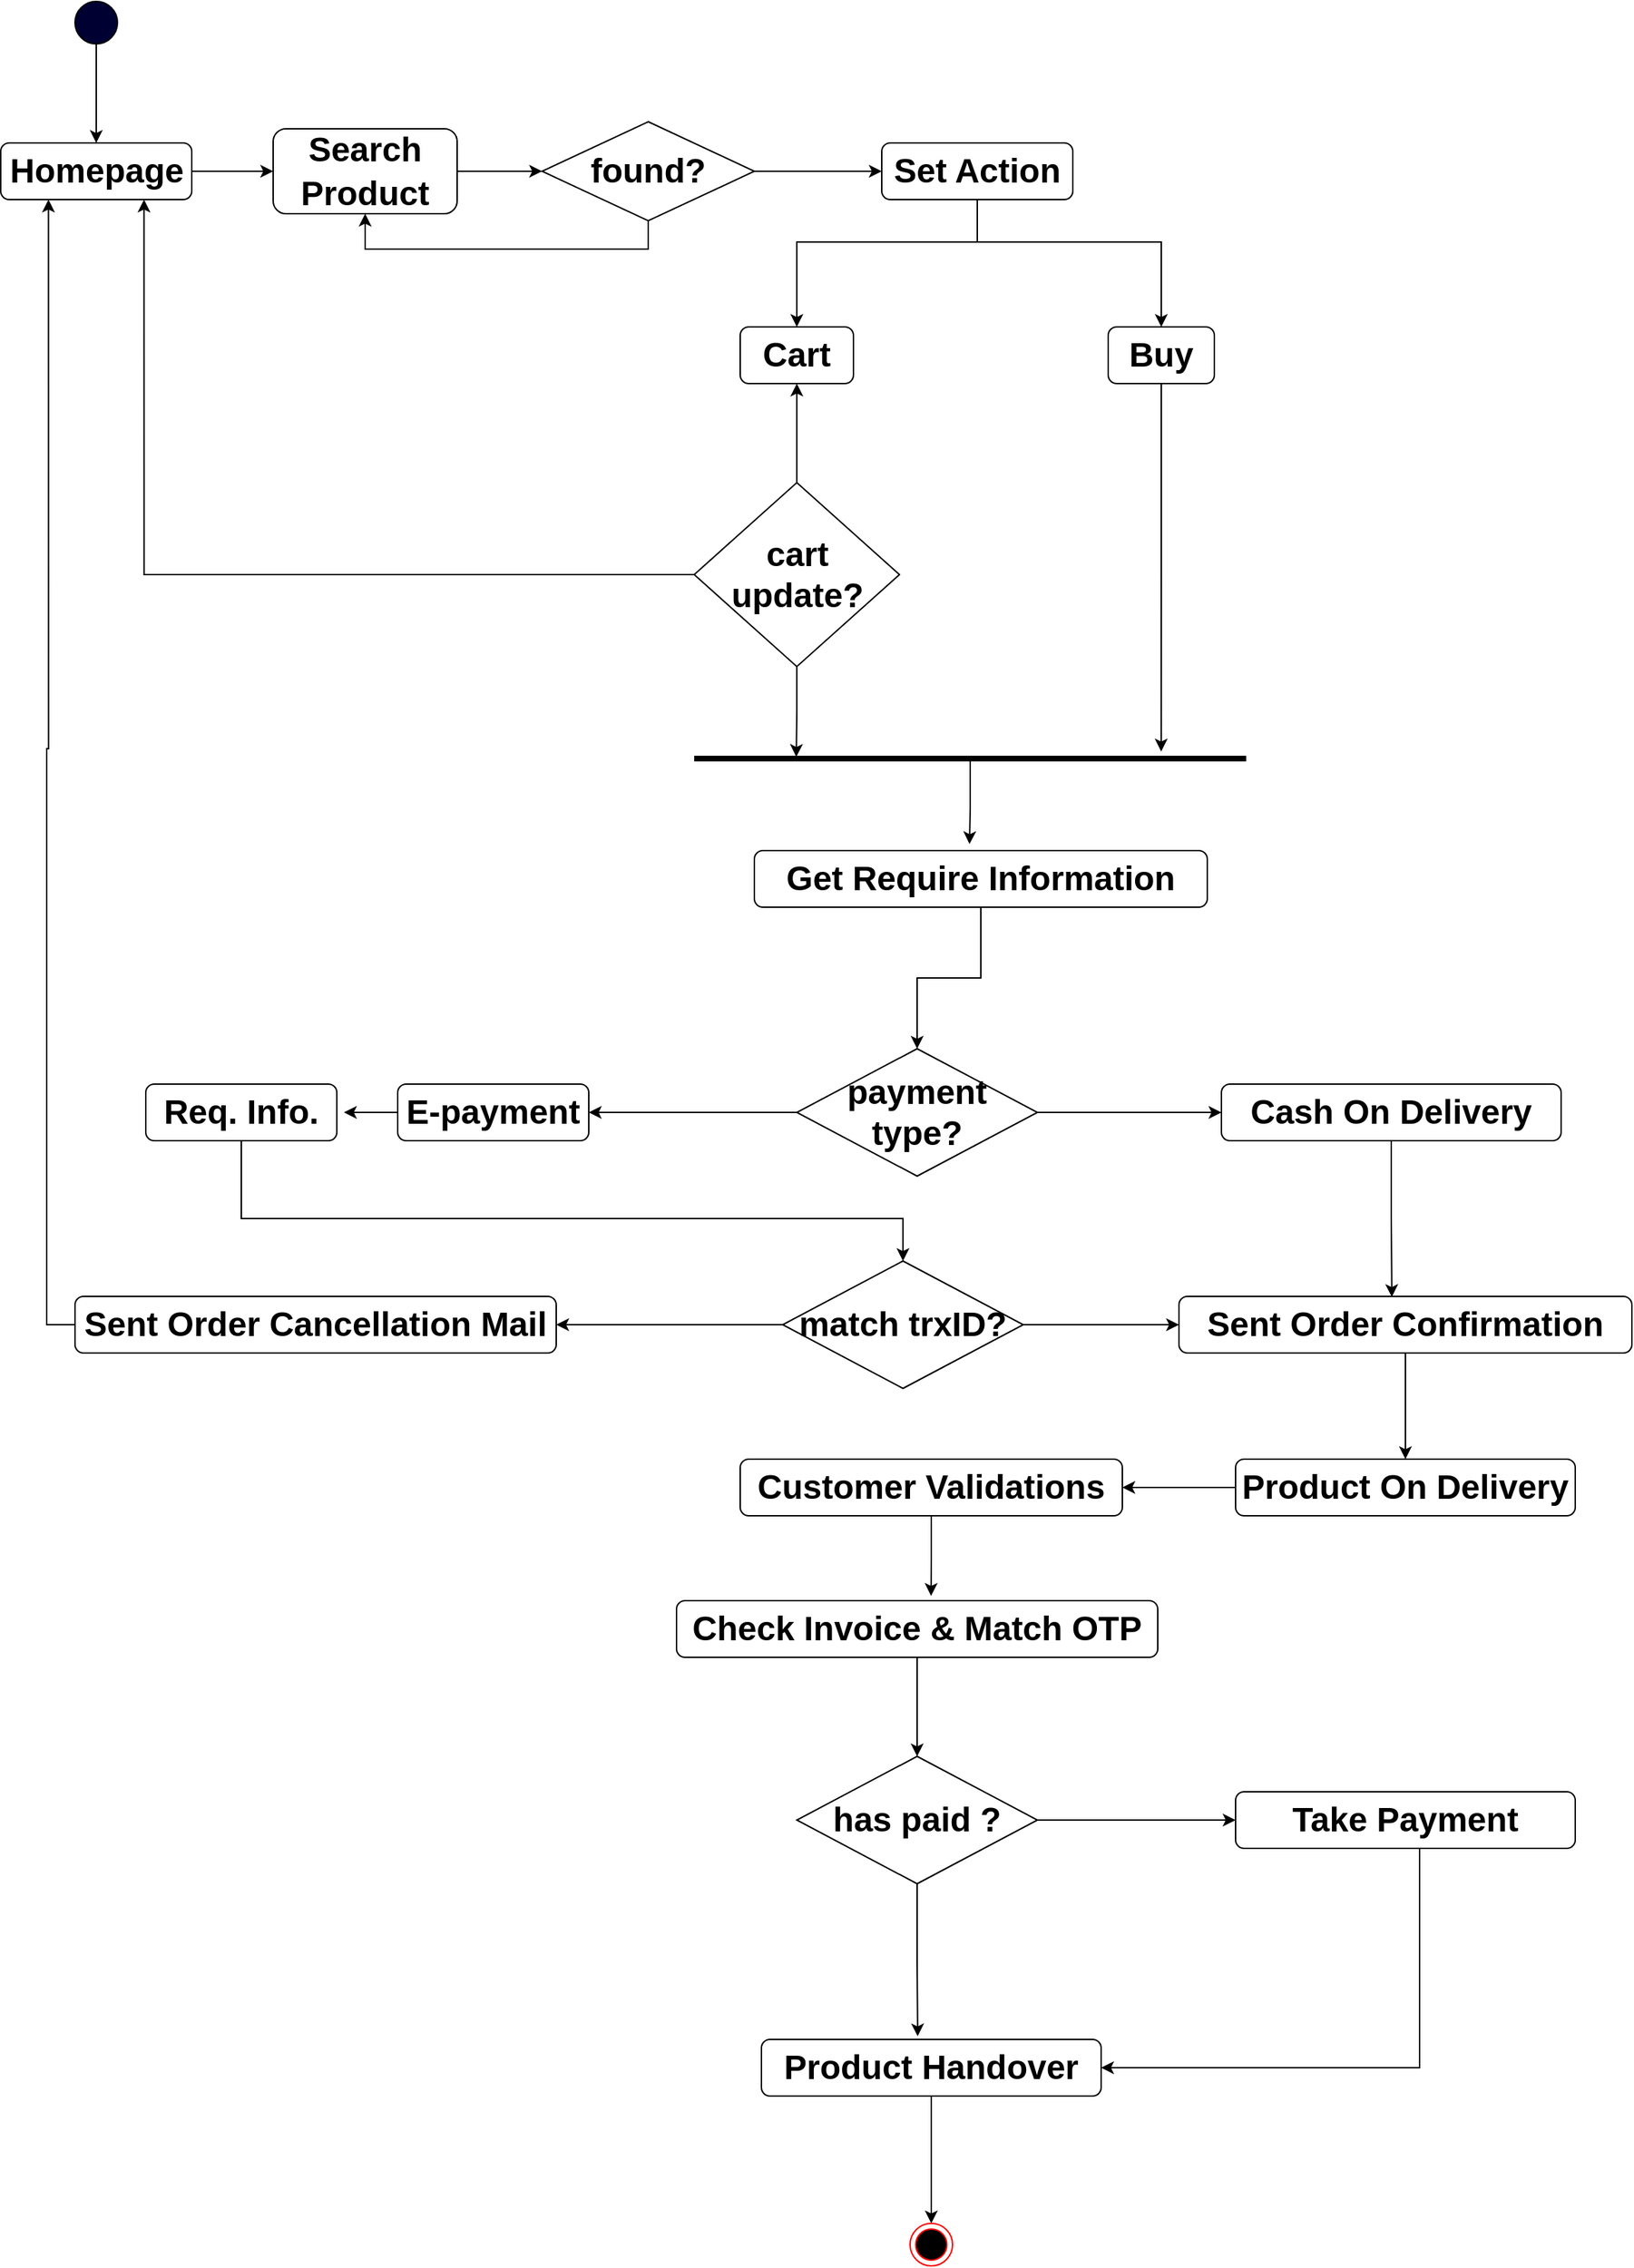<mxfile version="21.6.5" type="github">
  <diagram name="Page-1" id="u9zzReYskYPbnjBxVrct">
    <mxGraphModel dx="1050" dy="573" grid="1" gridSize="10" guides="1" tooltips="1" connect="1" arrows="1" fold="1" page="1" pageScale="1" pageWidth="850" pageHeight="1100" math="0" shadow="0">
      <root>
        <mxCell id="0" />
        <mxCell id="1" parent="0" />
        <mxCell id="ntjXVA0GMSHedG_WwRod-26" style="edgeStyle=orthogonalEdgeStyle;rounded=0;orthogonalLoop=1;jettySize=auto;html=1;entryX=0.5;entryY=0;entryDx=0;entryDy=0;" edge="1" parent="1" source="ntjXVA0GMSHedG_WwRod-1" target="ntjXVA0GMSHedG_WwRod-2">
          <mxGeometry relative="1" as="geometry" />
        </mxCell>
        <mxCell id="ntjXVA0GMSHedG_WwRod-1" value="" style="ellipse;whiteSpace=wrap;html=1;aspect=fixed;fillColor=#000033;" vertex="1" parent="1">
          <mxGeometry x="130" y="40" width="30" height="30" as="geometry" />
        </mxCell>
        <mxCell id="ntjXVA0GMSHedG_WwRod-27" style="edgeStyle=orthogonalEdgeStyle;rounded=0;orthogonalLoop=1;jettySize=auto;html=1;entryX=0;entryY=0.5;entryDx=0;entryDy=0;" edge="1" parent="1" source="ntjXVA0GMSHedG_WwRod-2" target="ntjXVA0GMSHedG_WwRod-4">
          <mxGeometry relative="1" as="geometry" />
        </mxCell>
        <mxCell id="ntjXVA0GMSHedG_WwRod-2" value="&lt;h1&gt;Homepage&lt;/h1&gt;" style="rounded=1;whiteSpace=wrap;html=1;" vertex="1" parent="1">
          <mxGeometry x="77.5" y="140" width="135" height="40" as="geometry" />
        </mxCell>
        <mxCell id="ntjXVA0GMSHedG_WwRod-28" style="edgeStyle=orthogonalEdgeStyle;rounded=0;orthogonalLoop=1;jettySize=auto;html=1;entryX=0;entryY=0.5;entryDx=0;entryDy=0;" edge="1" parent="1" source="ntjXVA0GMSHedG_WwRod-4" target="ntjXVA0GMSHedG_WwRod-5">
          <mxGeometry relative="1" as="geometry" />
        </mxCell>
        <mxCell id="ntjXVA0GMSHedG_WwRod-4" value="&lt;h1 style=&quot;line-height: 60%;&quot;&gt;Search&lt;/h1&gt;&lt;h1 style=&quot;line-height: 60%;&quot;&gt;Product&lt;/h1&gt;" style="rounded=1;whiteSpace=wrap;html=1;" vertex="1" parent="1">
          <mxGeometry x="270" y="130" width="130" height="60" as="geometry" />
        </mxCell>
        <mxCell id="ntjXVA0GMSHedG_WwRod-29" style="edgeStyle=orthogonalEdgeStyle;rounded=0;orthogonalLoop=1;jettySize=auto;html=1;entryX=0;entryY=0.5;entryDx=0;entryDy=0;" edge="1" parent="1" source="ntjXVA0GMSHedG_WwRod-5" target="ntjXVA0GMSHedG_WwRod-6">
          <mxGeometry relative="1" as="geometry" />
        </mxCell>
        <mxCell id="ntjXVA0GMSHedG_WwRod-30" style="edgeStyle=orthogonalEdgeStyle;rounded=0;orthogonalLoop=1;jettySize=auto;html=1;entryX=0.5;entryY=1;entryDx=0;entryDy=0;" edge="1" parent="1" source="ntjXVA0GMSHedG_WwRod-5" target="ntjXVA0GMSHedG_WwRod-4">
          <mxGeometry relative="1" as="geometry">
            <Array as="points">
              <mxPoint x="535" y="215" />
              <mxPoint x="335" y="215" />
            </Array>
          </mxGeometry>
        </mxCell>
        <mxCell id="ntjXVA0GMSHedG_WwRod-5" value="&lt;h1&gt;found?&lt;/h1&gt;" style="rhombus;whiteSpace=wrap;html=1;" vertex="1" parent="1">
          <mxGeometry x="460" y="125" width="150" height="70" as="geometry" />
        </mxCell>
        <mxCell id="ntjXVA0GMSHedG_WwRod-31" style="edgeStyle=orthogonalEdgeStyle;rounded=0;orthogonalLoop=1;jettySize=auto;html=1;entryX=0.5;entryY=0;entryDx=0;entryDy=0;" edge="1" parent="1" source="ntjXVA0GMSHedG_WwRod-6" target="ntjXVA0GMSHedG_WwRod-8">
          <mxGeometry relative="1" as="geometry">
            <Array as="points">
              <mxPoint x="768" y="210" />
              <mxPoint x="640" y="210" />
            </Array>
          </mxGeometry>
        </mxCell>
        <mxCell id="ntjXVA0GMSHedG_WwRod-32" style="edgeStyle=orthogonalEdgeStyle;rounded=0;orthogonalLoop=1;jettySize=auto;html=1;entryX=0.5;entryY=0;entryDx=0;entryDy=0;" edge="1" parent="1" source="ntjXVA0GMSHedG_WwRod-6" target="ntjXVA0GMSHedG_WwRod-7">
          <mxGeometry relative="1" as="geometry">
            <Array as="points">
              <mxPoint x="768" y="210" />
              <mxPoint x="898" y="210" />
            </Array>
          </mxGeometry>
        </mxCell>
        <mxCell id="ntjXVA0GMSHedG_WwRod-6" value="&lt;h1&gt;Set Action&lt;/h1&gt;" style="rounded=1;whiteSpace=wrap;html=1;" vertex="1" parent="1">
          <mxGeometry x="700" y="140" width="135" height="40" as="geometry" />
        </mxCell>
        <mxCell id="ntjXVA0GMSHedG_WwRod-37" style="edgeStyle=orthogonalEdgeStyle;rounded=0;orthogonalLoop=1;jettySize=auto;html=1;entryX=0.846;entryY=0;entryDx=0;entryDy=0;entryPerimeter=0;" edge="1" parent="1" source="ntjXVA0GMSHedG_WwRod-7" target="ntjXVA0GMSHedG_WwRod-10">
          <mxGeometry relative="1" as="geometry" />
        </mxCell>
        <mxCell id="ntjXVA0GMSHedG_WwRod-7" value="&lt;h1&gt;Buy&lt;/h1&gt;" style="rounded=1;whiteSpace=wrap;html=1;" vertex="1" parent="1">
          <mxGeometry x="860" y="270" width="75" height="40" as="geometry" />
        </mxCell>
        <mxCell id="ntjXVA0GMSHedG_WwRod-8" value="&lt;h1&gt;Cart&lt;/h1&gt;" style="rounded=1;whiteSpace=wrap;html=1;" vertex="1" parent="1">
          <mxGeometry x="600" y="270" width="80" height="40" as="geometry" />
        </mxCell>
        <mxCell id="ntjXVA0GMSHedG_WwRod-34" style="edgeStyle=orthogonalEdgeStyle;rounded=0;orthogonalLoop=1;jettySize=auto;html=1;" edge="1" parent="1" source="ntjXVA0GMSHedG_WwRod-9" target="ntjXVA0GMSHedG_WwRod-8">
          <mxGeometry relative="1" as="geometry" />
        </mxCell>
        <mxCell id="ntjXVA0GMSHedG_WwRod-35" style="edgeStyle=orthogonalEdgeStyle;rounded=0;orthogonalLoop=1;jettySize=auto;html=1;exitX=0;exitY=0.5;exitDx=0;exitDy=0;entryX=0.75;entryY=1;entryDx=0;entryDy=0;" edge="1" parent="1" source="ntjXVA0GMSHedG_WwRod-9" target="ntjXVA0GMSHedG_WwRod-2">
          <mxGeometry relative="1" as="geometry" />
        </mxCell>
        <mxCell id="ntjXVA0GMSHedG_WwRod-36" style="edgeStyle=orthogonalEdgeStyle;rounded=0;orthogonalLoop=1;jettySize=auto;html=1;" edge="1" parent="1" source="ntjXVA0GMSHedG_WwRod-9">
          <mxGeometry relative="1" as="geometry">
            <mxPoint x="639.6" y="573.8" as="targetPoint" />
          </mxGeometry>
        </mxCell>
        <mxCell id="ntjXVA0GMSHedG_WwRod-9" value="&lt;h1&gt;cart update?&lt;/h1&gt;" style="rhombus;whiteSpace=wrap;html=1;" vertex="1" parent="1">
          <mxGeometry x="567.5" y="380" width="145" height="130" as="geometry" />
        </mxCell>
        <mxCell id="ntjXVA0GMSHedG_WwRod-38" style="edgeStyle=orthogonalEdgeStyle;rounded=0;orthogonalLoop=1;jettySize=auto;html=1;entryX=0.475;entryY=-0.115;entryDx=0;entryDy=0;entryPerimeter=0;" edge="1" parent="1" source="ntjXVA0GMSHedG_WwRod-10" target="ntjXVA0GMSHedG_WwRod-11">
          <mxGeometry relative="1" as="geometry" />
        </mxCell>
        <mxCell id="ntjXVA0GMSHedG_WwRod-10" value="" style="line;strokeWidth=4;html=1;perimeter=backbonePerimeter;points=[];outlineConnect=0;" vertex="1" parent="1">
          <mxGeometry x="567.5" y="570" width="390" height="10" as="geometry" />
        </mxCell>
        <mxCell id="ntjXVA0GMSHedG_WwRod-39" style="edgeStyle=orthogonalEdgeStyle;rounded=0;orthogonalLoop=1;jettySize=auto;html=1;entryX=0.5;entryY=0;entryDx=0;entryDy=0;" edge="1" parent="1" source="ntjXVA0GMSHedG_WwRod-11" target="ntjXVA0GMSHedG_WwRod-12">
          <mxGeometry relative="1" as="geometry" />
        </mxCell>
        <mxCell id="ntjXVA0GMSHedG_WwRod-11" value="&lt;h1&gt;Get Require Information&lt;/h1&gt;" style="rounded=1;whiteSpace=wrap;html=1;" vertex="1" parent="1">
          <mxGeometry x="610" y="640" width="320" height="40" as="geometry" />
        </mxCell>
        <mxCell id="ntjXVA0GMSHedG_WwRod-40" style="edgeStyle=orthogonalEdgeStyle;rounded=0;orthogonalLoop=1;jettySize=auto;html=1;entryX=0;entryY=0.5;entryDx=0;entryDy=0;" edge="1" parent="1" source="ntjXVA0GMSHedG_WwRod-12" target="ntjXVA0GMSHedG_WwRod-13">
          <mxGeometry relative="1" as="geometry" />
        </mxCell>
        <mxCell id="ntjXVA0GMSHedG_WwRod-41" style="edgeStyle=orthogonalEdgeStyle;rounded=0;orthogonalLoop=1;jettySize=auto;html=1;entryX=1;entryY=0.5;entryDx=0;entryDy=0;" edge="1" parent="1" source="ntjXVA0GMSHedG_WwRod-12" target="ntjXVA0GMSHedG_WwRod-14">
          <mxGeometry relative="1" as="geometry" />
        </mxCell>
        <mxCell id="ntjXVA0GMSHedG_WwRod-12" value="&lt;h1&gt;payment type?&lt;/h1&gt;" style="rhombus;whiteSpace=wrap;html=1;" vertex="1" parent="1">
          <mxGeometry x="640" y="780" width="170" height="90" as="geometry" />
        </mxCell>
        <mxCell id="ntjXVA0GMSHedG_WwRod-55" style="edgeStyle=orthogonalEdgeStyle;rounded=0;orthogonalLoop=1;jettySize=auto;html=1;entryX=0.47;entryY=0.01;entryDx=0;entryDy=0;entryPerimeter=0;" edge="1" parent="1" source="ntjXVA0GMSHedG_WwRod-13" target="ntjXVA0GMSHedG_WwRod-16">
          <mxGeometry relative="1" as="geometry" />
        </mxCell>
        <mxCell id="ntjXVA0GMSHedG_WwRod-13" value="&lt;h1&gt;Cash On Delivery&lt;/h1&gt;" style="rounded=1;whiteSpace=wrap;html=1;" vertex="1" parent="1">
          <mxGeometry x="940" y="805" width="240" height="40" as="geometry" />
        </mxCell>
        <mxCell id="ntjXVA0GMSHedG_WwRod-42" style="edgeStyle=orthogonalEdgeStyle;rounded=0;orthogonalLoop=1;jettySize=auto;html=1;" edge="1" parent="1" source="ntjXVA0GMSHedG_WwRod-14">
          <mxGeometry relative="1" as="geometry">
            <mxPoint x="320" y="825" as="targetPoint" />
          </mxGeometry>
        </mxCell>
        <mxCell id="ntjXVA0GMSHedG_WwRod-14" value="&lt;h1&gt;E-payment&lt;/h1&gt;" style="rounded=1;whiteSpace=wrap;html=1;" vertex="1" parent="1">
          <mxGeometry x="358" y="805" width="135" height="40" as="geometry" />
        </mxCell>
        <mxCell id="ntjXVA0GMSHedG_WwRod-43" style="edgeStyle=orthogonalEdgeStyle;rounded=0;orthogonalLoop=1;jettySize=auto;html=1;" edge="1" parent="1" source="ntjXVA0GMSHedG_WwRod-15" target="ntjXVA0GMSHedG_WwRod-17">
          <mxGeometry relative="1" as="geometry">
            <Array as="points">
              <mxPoint x="248" y="900" />
              <mxPoint x="715" y="900" />
            </Array>
          </mxGeometry>
        </mxCell>
        <mxCell id="ntjXVA0GMSHedG_WwRod-15" value="&lt;h1&gt;Req. Info.&lt;/h1&gt;" style="rounded=1;whiteSpace=wrap;html=1;" vertex="1" parent="1">
          <mxGeometry x="180" y="805" width="135" height="40" as="geometry" />
        </mxCell>
        <mxCell id="ntjXVA0GMSHedG_WwRod-46" style="edgeStyle=orthogonalEdgeStyle;rounded=0;orthogonalLoop=1;jettySize=auto;html=1;" edge="1" parent="1" source="ntjXVA0GMSHedG_WwRod-16" target="ntjXVA0GMSHedG_WwRod-19">
          <mxGeometry relative="1" as="geometry" />
        </mxCell>
        <mxCell id="ntjXVA0GMSHedG_WwRod-16" value="&lt;h1&gt;Sent Order Confirmation&lt;/h1&gt;" style="rounded=1;whiteSpace=wrap;html=1;" vertex="1" parent="1">
          <mxGeometry x="910" y="955" width="320" height="40" as="geometry" />
        </mxCell>
        <mxCell id="ntjXVA0GMSHedG_WwRod-44" style="edgeStyle=orthogonalEdgeStyle;rounded=0;orthogonalLoop=1;jettySize=auto;html=1;entryX=1;entryY=0.5;entryDx=0;entryDy=0;" edge="1" parent="1" source="ntjXVA0GMSHedG_WwRod-17" target="ntjXVA0GMSHedG_WwRod-18">
          <mxGeometry relative="1" as="geometry" />
        </mxCell>
        <mxCell id="ntjXVA0GMSHedG_WwRod-45" style="edgeStyle=orthogonalEdgeStyle;rounded=0;orthogonalLoop=1;jettySize=auto;html=1;entryX=0;entryY=0.5;entryDx=0;entryDy=0;" edge="1" parent="1" source="ntjXVA0GMSHedG_WwRod-17" target="ntjXVA0GMSHedG_WwRod-16">
          <mxGeometry relative="1" as="geometry" />
        </mxCell>
        <mxCell id="ntjXVA0GMSHedG_WwRod-17" value="&lt;h1&gt;match trxID?&lt;/h1&gt;" style="rhombus;whiteSpace=wrap;html=1;" vertex="1" parent="1">
          <mxGeometry x="630" y="930" width="170" height="90" as="geometry" />
        </mxCell>
        <mxCell id="ntjXVA0GMSHedG_WwRod-54" style="edgeStyle=orthogonalEdgeStyle;rounded=0;orthogonalLoop=1;jettySize=auto;html=1;entryX=0.25;entryY=1;entryDx=0;entryDy=0;" edge="1" parent="1" source="ntjXVA0GMSHedG_WwRod-18" target="ntjXVA0GMSHedG_WwRod-2">
          <mxGeometry relative="1" as="geometry">
            <Array as="points">
              <mxPoint x="110" y="975" />
              <mxPoint x="110" y="568" />
              <mxPoint x="111" y="568" />
            </Array>
          </mxGeometry>
        </mxCell>
        <mxCell id="ntjXVA0GMSHedG_WwRod-18" value="&lt;h1&gt;Sent Order Cancellation Mail&lt;/h1&gt;" style="rounded=1;whiteSpace=wrap;html=1;" vertex="1" parent="1">
          <mxGeometry x="130" y="955" width="340" height="40" as="geometry" />
        </mxCell>
        <mxCell id="ntjXVA0GMSHedG_WwRod-47" style="edgeStyle=orthogonalEdgeStyle;rounded=0;orthogonalLoop=1;jettySize=auto;html=1;entryX=1;entryY=0.5;entryDx=0;entryDy=0;" edge="1" parent="1" source="ntjXVA0GMSHedG_WwRod-19" target="ntjXVA0GMSHedG_WwRod-20">
          <mxGeometry relative="1" as="geometry" />
        </mxCell>
        <mxCell id="ntjXVA0GMSHedG_WwRod-19" value="&lt;h1&gt;Product On Delivery&lt;/h1&gt;" style="rounded=1;whiteSpace=wrap;html=1;" vertex="1" parent="1">
          <mxGeometry x="950" y="1070" width="240" height="40" as="geometry" />
        </mxCell>
        <mxCell id="ntjXVA0GMSHedG_WwRod-49" style="edgeStyle=orthogonalEdgeStyle;rounded=0;orthogonalLoop=1;jettySize=auto;html=1;entryX=0.529;entryY=-0.085;entryDx=0;entryDy=0;entryPerimeter=0;" edge="1" parent="1" source="ntjXVA0GMSHedG_WwRod-20" target="ntjXVA0GMSHedG_WwRod-21">
          <mxGeometry relative="1" as="geometry" />
        </mxCell>
        <mxCell id="ntjXVA0GMSHedG_WwRod-20" value="&lt;h1&gt;Customer Validations&lt;/h1&gt;" style="rounded=1;whiteSpace=wrap;html=1;" vertex="1" parent="1">
          <mxGeometry x="600" y="1070" width="270" height="40" as="geometry" />
        </mxCell>
        <mxCell id="ntjXVA0GMSHedG_WwRod-50" style="edgeStyle=orthogonalEdgeStyle;rounded=0;orthogonalLoop=1;jettySize=auto;html=1;entryX=0.5;entryY=0;entryDx=0;entryDy=0;" edge="1" parent="1" source="ntjXVA0GMSHedG_WwRod-21" target="ntjXVA0GMSHedG_WwRod-22">
          <mxGeometry relative="1" as="geometry" />
        </mxCell>
        <mxCell id="ntjXVA0GMSHedG_WwRod-21" value="&lt;h1&gt;Check Invoice &amp;amp; Match OTP&lt;/h1&gt;" style="rounded=1;whiteSpace=wrap;html=1;" vertex="1" parent="1">
          <mxGeometry x="555" y="1170" width="340" height="40" as="geometry" />
        </mxCell>
        <mxCell id="ntjXVA0GMSHedG_WwRod-51" style="edgeStyle=orthogonalEdgeStyle;rounded=0;orthogonalLoop=1;jettySize=auto;html=1;" edge="1" parent="1" source="ntjXVA0GMSHedG_WwRod-22" target="ntjXVA0GMSHedG_WwRod-23">
          <mxGeometry relative="1" as="geometry" />
        </mxCell>
        <mxCell id="ntjXVA0GMSHedG_WwRod-52" style="edgeStyle=orthogonalEdgeStyle;rounded=0;orthogonalLoop=1;jettySize=auto;html=1;entryX=0.46;entryY=-0.055;entryDx=0;entryDy=0;entryPerimeter=0;" edge="1" parent="1" source="ntjXVA0GMSHedG_WwRod-22" target="ntjXVA0GMSHedG_WwRod-24">
          <mxGeometry relative="1" as="geometry" />
        </mxCell>
        <mxCell id="ntjXVA0GMSHedG_WwRod-22" value="&lt;h1&gt;has paid ?&lt;/h1&gt;" style="rhombus;whiteSpace=wrap;html=1;" vertex="1" parent="1">
          <mxGeometry x="640" y="1280" width="170" height="90" as="geometry" />
        </mxCell>
        <mxCell id="ntjXVA0GMSHedG_WwRod-57" style="edgeStyle=orthogonalEdgeStyle;rounded=0;orthogonalLoop=1;jettySize=auto;html=1;entryX=1;entryY=0.5;entryDx=0;entryDy=0;" edge="1" parent="1" source="ntjXVA0GMSHedG_WwRod-23" target="ntjXVA0GMSHedG_WwRod-24">
          <mxGeometry relative="1" as="geometry">
            <Array as="points">
              <mxPoint x="1080" y="1500" />
            </Array>
          </mxGeometry>
        </mxCell>
        <mxCell id="ntjXVA0GMSHedG_WwRod-23" value="&lt;h1&gt;Take Payment&lt;/h1&gt;" style="rounded=1;whiteSpace=wrap;html=1;" vertex="1" parent="1">
          <mxGeometry x="950" y="1305" width="240" height="40" as="geometry" />
        </mxCell>
        <mxCell id="ntjXVA0GMSHedG_WwRod-53" style="edgeStyle=orthogonalEdgeStyle;rounded=0;orthogonalLoop=1;jettySize=auto;html=1;entryX=0.5;entryY=0;entryDx=0;entryDy=0;" edge="1" parent="1" source="ntjXVA0GMSHedG_WwRod-24" target="ntjXVA0GMSHedG_WwRod-25">
          <mxGeometry relative="1" as="geometry" />
        </mxCell>
        <mxCell id="ntjXVA0GMSHedG_WwRod-24" value="&lt;h1&gt;Product Handover&lt;/h1&gt;" style="rounded=1;whiteSpace=wrap;html=1;" vertex="1" parent="1">
          <mxGeometry x="615" y="1480" width="240" height="40" as="geometry" />
        </mxCell>
        <mxCell id="ntjXVA0GMSHedG_WwRod-25" value="" style="ellipse;html=1;shape=endState;fillColor=#000000;strokeColor=#ff0000;" vertex="1" parent="1">
          <mxGeometry x="720" y="1610" width="30" height="30" as="geometry" />
        </mxCell>
      </root>
    </mxGraphModel>
  </diagram>
</mxfile>
